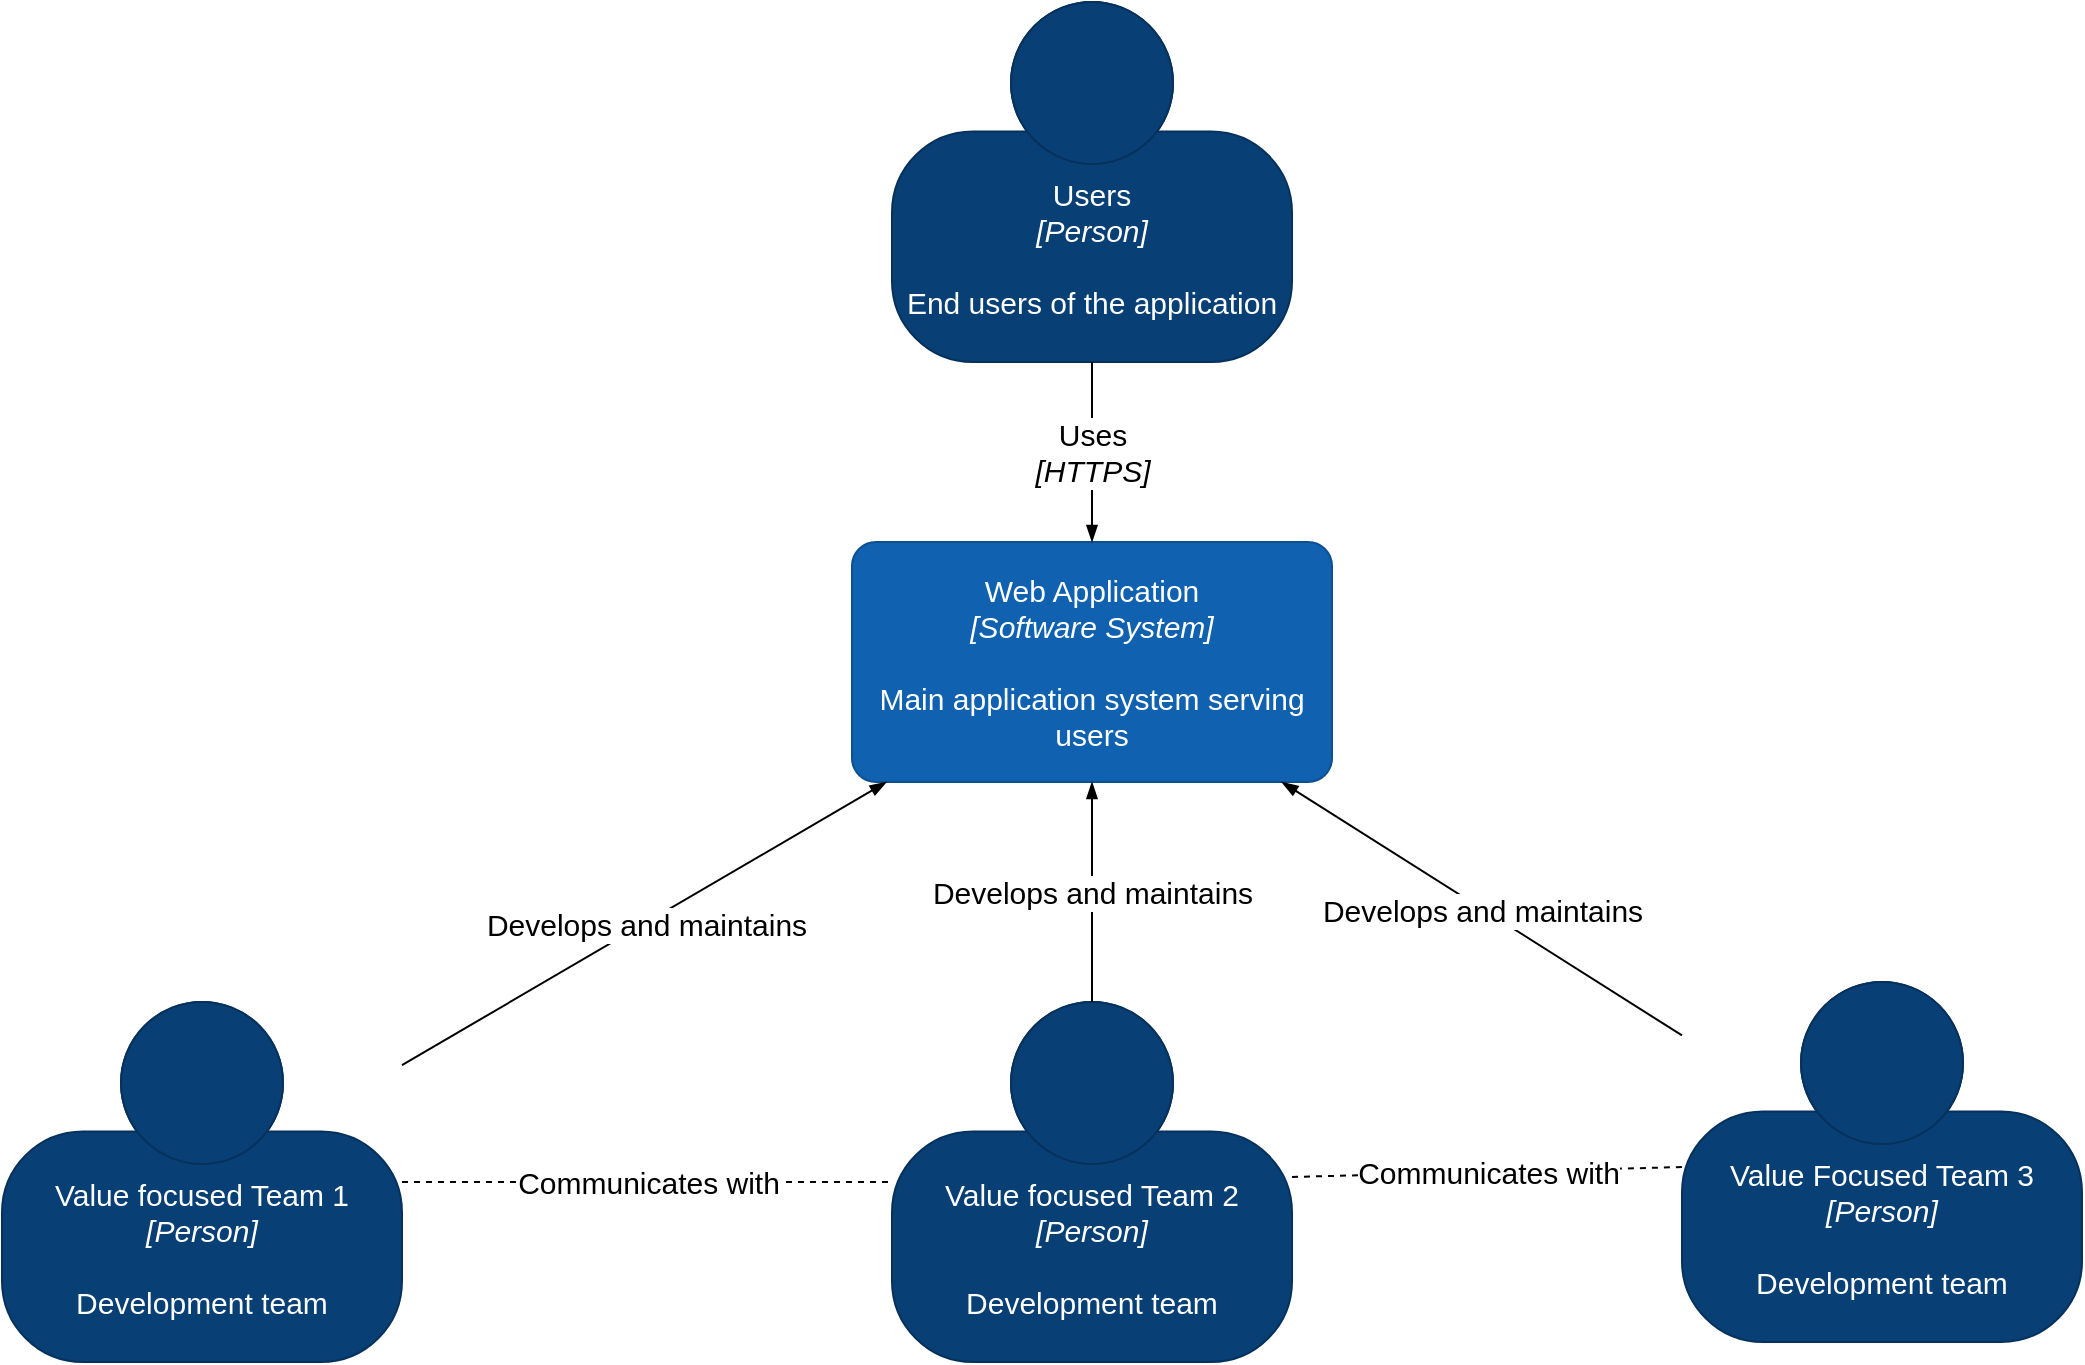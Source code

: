 <mxfile>
    <diagram id="SystemContext" name="System Context">
        <mxGraphModel dx="1609" dy="852" grid="1" gridSize="10" guides="1" tooltips="1" connect="1" arrows="1" fold="1" page="1" pageScale="1" pageWidth="1169" pageHeight="827" math="0" shadow="0">
            <root>
                <mxCell id="0"/>
                <mxCell id="1" parent="0"/>
                <mxCell id="users" value="Users&lt;br&gt;&lt;i&gt;[Person]&lt;/i&gt;&lt;br&gt;&lt;br&gt;End users of the application" style="html=1;fontSize=15;dashed=0;whiteSpace=wrap;fillColor=#083F75;strokeColor=#06315C;fontColor=#ffffff;shape=mxgraph.c4.person2;align=center;metaEdit=1;points=[[0.5,0,0],[1,0.5,0],[1,0.75,0],[0.75,1,0],[0.5,1,0],[0.25,1,0],[0,0.75,0],[0,0.5,0]];resizable=0;" parent="1" vertex="1">
                    <mxGeometry x="505" y="30" width="200" height="180" as="geometry"/>
                </mxCell>
                <object label="Value focused Team 1&lt;br&gt;&lt;i&gt;[Person]&lt;/i&gt;&lt;br&gt;&lt;br&gt;Development team" id="team1">
                    <mxCell style="html=1;fontSize=15;dashed=0;whiteSpace=wrap;fillColor=#083F75;strokeColor=#06315C;fontColor=#ffffff;shape=mxgraph.c4.person2;align=center;metaEdit=1;points=[[0.5,0,0],[1,0.5,0],[1,0.75,0],[0.75,1,0],[0.5,1,0],[0.25,1,0],[0,0.75,0],[0,0.5,0]];resizable=0;" parent="1" vertex="1">
                        <mxGeometry x="60" y="530" width="200" height="180" as="geometry"/>
                    </mxCell>
                </object>
                <object label="Value focused Team 2&lt;br&gt;&lt;i&gt;[Person]&lt;/i&gt;&lt;br&gt;&lt;br&gt;Development team" id="team2">
                    <mxCell style="html=1;fontSize=15;dashed=0;whiteSpace=wrap;fillColor=#083F75;strokeColor=#06315C;fontColor=#ffffff;shape=mxgraph.c4.person2;align=center;metaEdit=1;points=[[0.5,0,0],[1,0.5,0],[1,0.75,0],[0.75,1,0],[0.5,1,0],[0.25,1,0],[0,0.75,0],[0,0.5,0]];resizable=0;" parent="1" vertex="1">
                        <mxGeometry x="505" y="530" width="200" height="180" as="geometry"/>
                    </mxCell>
                </object>
                <object label="Value Focused Team 3&lt;br&gt;&lt;i&gt;[Person]&lt;/i&gt;&lt;br&gt;&lt;br&gt;Development team" id="team3">
                    <mxCell style="html=1;fontSize=15;dashed=0;whiteSpace=wrap;fillColor=#083F75;strokeColor=#06315C;fontColor=#ffffff;shape=mxgraph.c4.person2;align=center;metaEdit=1;points=[[0.5,0,0],[1,0.5,0],[1,0.75,0],[0.75,1,0],[0.5,1,0],[0.25,1,0],[0,0.75,0],[0,0.5,0]];resizable=0;" parent="1" vertex="1">
                        <mxGeometry x="900" y="520" width="200" height="180" as="geometry"/>
                    </mxCell>
                </object>
                <mxCell id="webApp" value="Web Application&lt;br&gt;&lt;i&gt;[Software System]&lt;/i&gt;&lt;br&gt;&lt;br&gt;Main application system serving users" style="rounded=1;whiteSpace=wrap;html=1;fontSize=15;labelBackgroundColor=none;fillColor=#1061B0;fontColor=#ffffff;align=center;arcSize=10;strokeColor=#0D5091;metaEdit=1;resizable=0;points=[[0.25,0,0],[0.5,0,0],[0.75,0,0],[1,0.25,0],[1,0.5,0],[1,0.75,0],[0.75,1,0],[0.5,1,0],[0.25,1,0],[0,0.75,0],[0,0.5,0],[0,0.25,0]];" parent="1" vertex="1">
                    <mxGeometry x="485" y="300" width="240" height="120" as="geometry"/>
                </mxCell>
                <mxCell id="rel1" style="edgeStyle=none;rounded=0;orthogonalLoop=1;jettySize=auto;html=1;fontSize=15;fontColor=#404040;strokeWidth=1;endArrow=blockThin;endFill=1;" parent="1" source="users" target="webApp" edge="1">
                    <mxGeometry relative="1" as="geometry">
                        <mxPoint x="685" y="220" as="sourcePoint"/>
                        <mxPoint x="605" y="260" as="targetPoint"/>
                    </mxGeometry>
                </mxCell>
                <mxCell id="rel1_label" value="Uses&lt;br&gt;&lt;i&gt;[HTTPS]&lt;/i&gt;" style="edgeLabel;resizable=0;html=1;align=center;verticalAlign=middle;fontSize=15;" parent="rel1" vertex="1" connectable="0">
                    <mxGeometry relative="1" as="geometry"/>
                </mxCell>
                <mxCell id="rel2" style="edgeStyle=none;rounded=0;orthogonalLoop=1;jettySize=auto;html=1;fontSize=15;fontColor=#404040;strokeWidth=1;endArrow=blockThin;endFill=1;" parent="1" source="team1" target="webApp" edge="1">
                    <mxGeometry relative="1" as="geometry"/>
                </mxCell>
                <mxCell id="rel2_label" value="Develops and maintains" style="edgeLabel;resizable=0;html=1;align=center;verticalAlign=middle;fontSize=15;" parent="rel2" vertex="1" connectable="0">
                    <mxGeometry relative="1" as="geometry"/>
                </mxCell>
                <mxCell id="rel3" style="edgeStyle=none;rounded=0;orthogonalLoop=1;jettySize=auto;html=1;fontSize=15;fontColor=#404040;strokeWidth=1;endArrow=blockThin;endFill=1;" parent="1" source="team2" target="webApp" edge="1">
                    <mxGeometry relative="1" as="geometry"/>
                </mxCell>
                <mxCell id="rel3_label" value="Develops and maintains" style="edgeLabel;resizable=0;html=1;align=center;verticalAlign=middle;fontSize=15;" parent="rel3" vertex="1" connectable="0">
                    <mxGeometry relative="1" as="geometry"/>
                </mxCell>
                <mxCell id="rel4" style="edgeStyle=none;rounded=0;orthogonalLoop=1;jettySize=auto;html=1;fontSize=15;fontColor=#404040;strokeWidth=1;endArrow=blockThin;endFill=1;" parent="1" source="team3" target="webApp" edge="1">
                    <mxGeometry relative="1" as="geometry"/>
                </mxCell>
                <mxCell id="rel4_label" value="Develops and maintains" style="edgeLabel;resizable=0;html=1;align=center;verticalAlign=middle;fontSize=15;" parent="rel4" vertex="1" connectable="0">
                    <mxGeometry relative="1" as="geometry"/>
                </mxCell>
                <mxCell id="rel5" style="edgeStyle=none;rounded=0;orthogonalLoop=1;jettySize=auto;html=1;fontSize=15;fontColor=#404040;strokeWidth=1;endArrow=none;endFill=0;dashed=1;" parent="1" source="team1" target="team2" edge="1">
                    <mxGeometry relative="1" as="geometry"/>
                </mxCell>
                <mxCell id="rel5_label" value="Communicates with" style="edgeLabel;resizable=0;html=1;align=center;verticalAlign=middle;fontSize=15;" parent="rel5" vertex="1" connectable="0">
                    <mxGeometry relative="1" as="geometry"/>
                </mxCell>
                <mxCell id="rel6" style="edgeStyle=none;rounded=0;orthogonalLoop=1;jettySize=auto;html=1;fontSize=15;fontColor=#404040;strokeWidth=1;endArrow=none;endFill=0;dashed=1;" parent="1" source="team2" target="team3" edge="1">
                    <mxGeometry relative="1" as="geometry"/>
                </mxCell>
                <mxCell id="rel6_label" value="Communicates with" style="edgeLabel;resizable=0;html=1;align=center;verticalAlign=middle;fontSize=15;" parent="rel6" vertex="1" connectable="0">
                    <mxGeometry relative="1" as="geometry"/>
                </mxCell>
            </root>
        </mxGraphModel>
    </diagram>
</mxfile>